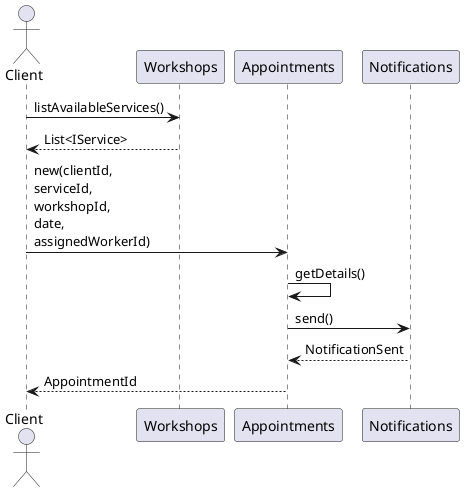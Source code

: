 @startuml AppointmentState

actor Client as VehicleOwner

participant "Workshops" as Workshops
participant "Appointments" as Appointments
participant "Notifications" as Notifications

VehicleOwner -> Workshops : listAvailableServices()
Workshops --> VehicleOwner : List<IService>

VehicleOwner -> Appointments : new(clientId,\nserviceId,\nworkshopId,\ndate,\nassignedWorkerId)
Appointments -> Appointments : getDetails()
Appointments -> Notifications : send()

Notifications --> Appointments : NotificationSent
Appointments --> VehicleOwner : AppointmentId

@enduml
